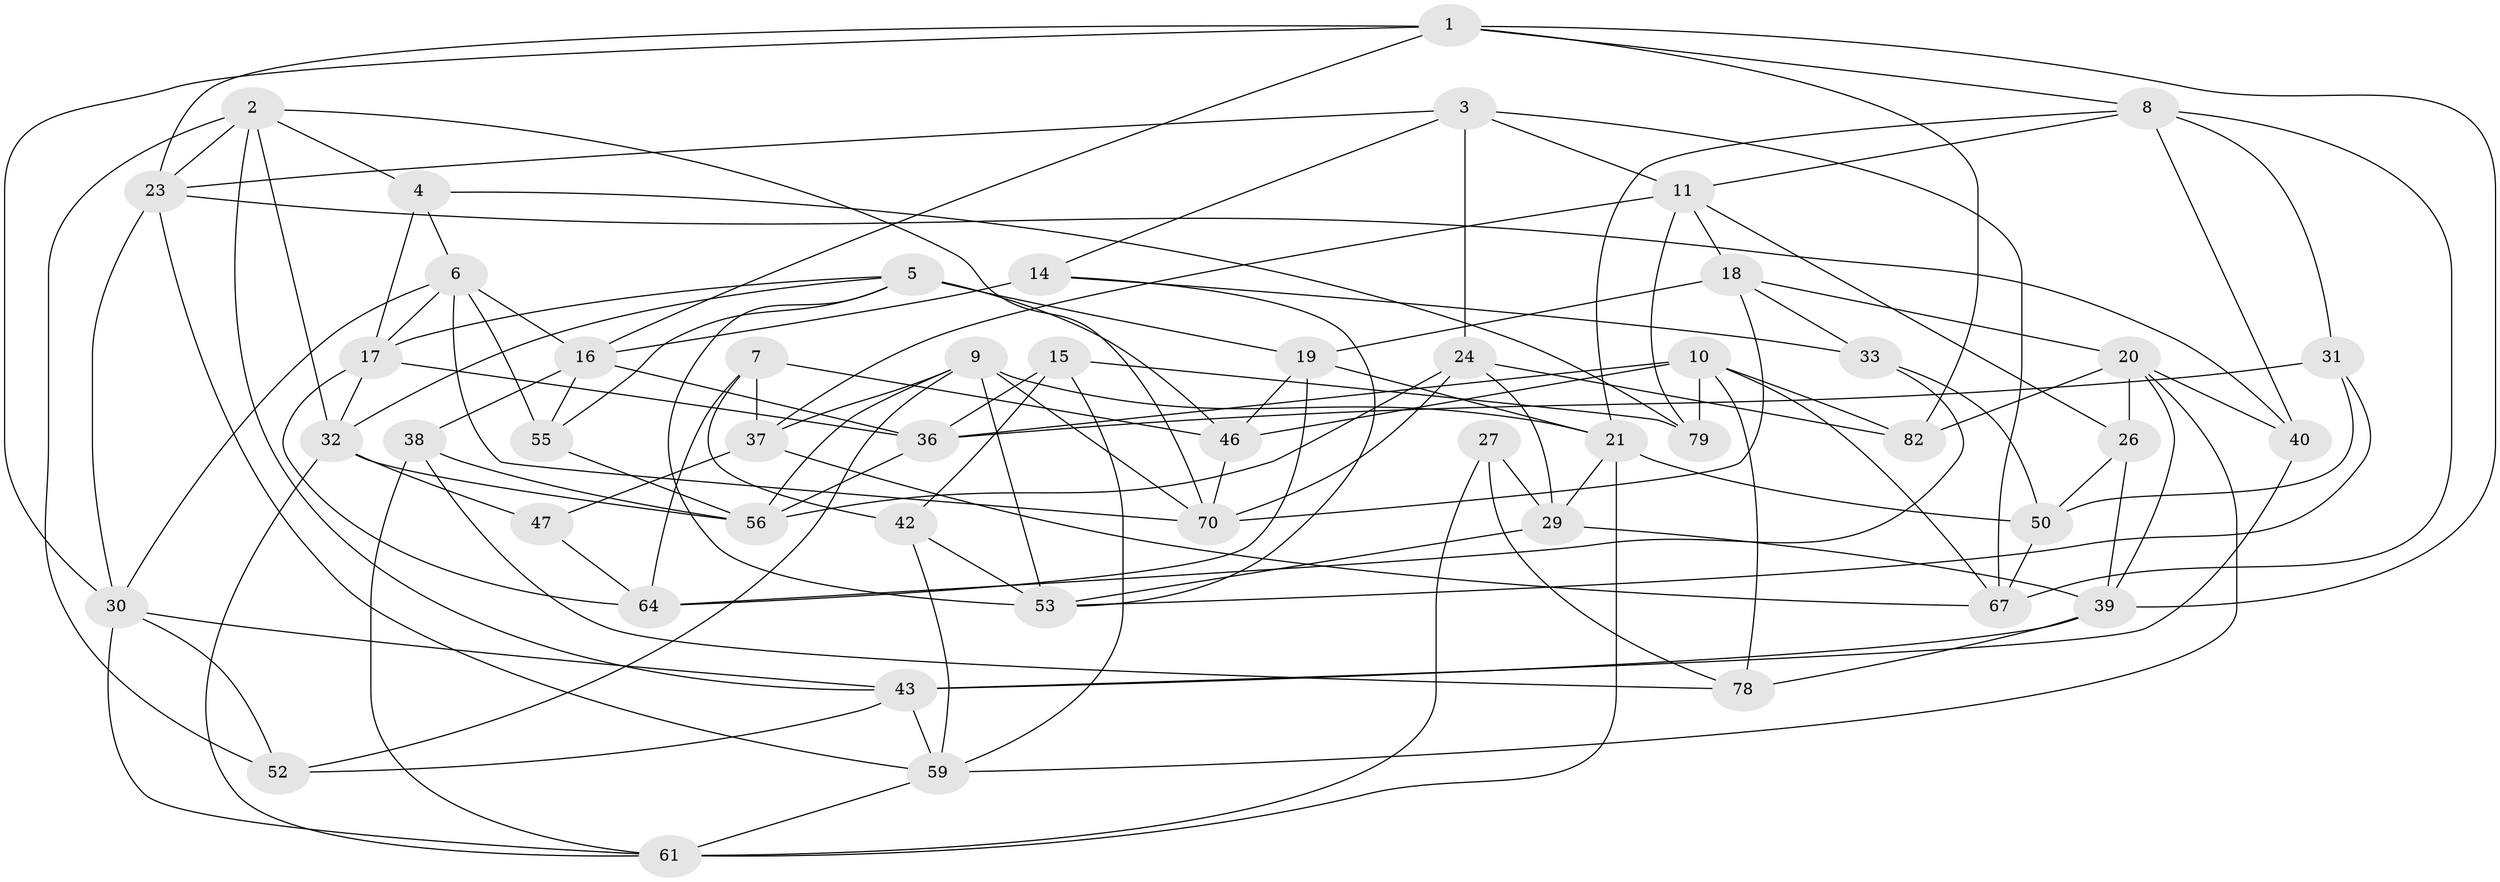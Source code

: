 // Generated by graph-tools (version 1.1) at 2025/52/02/27/25 19:52:31]
// undirected, 50 vertices, 127 edges
graph export_dot {
graph [start="1"]
  node [color=gray90,style=filled];
  1 [super="+44"];
  2 [super="+58"];
  3 [super="+35"];
  4;
  5 [super="+83"];
  6 [super="+12"];
  7 [super="+41"];
  8 [super="+71"];
  9 [super="+60"];
  10 [super="+13"];
  11 [super="+81"];
  14;
  15;
  16 [super="+25"];
  17 [super="+62"];
  18 [super="+63"];
  19 [super="+28"];
  20 [super="+22"];
  21 [super="+65"];
  23 [super="+54"];
  24 [super="+49"];
  26;
  27;
  29 [super="+57"];
  30 [super="+34"];
  31;
  32 [super="+45"];
  33;
  36 [super="+66"];
  37 [super="+76"];
  38;
  39 [super="+48"];
  40;
  42;
  43 [super="+51"];
  46 [super="+77"];
  47;
  50 [super="+68"];
  52;
  53 [super="+69"];
  55;
  56 [super="+73"];
  59 [super="+80"];
  61 [super="+84"];
  64 [super="+72"];
  67 [super="+75"];
  70 [super="+74"];
  78;
  79;
  82;
  1 -- 39;
  1 -- 8;
  1 -- 16;
  1 -- 82;
  1 -- 23;
  1 -- 30;
  2 -- 52;
  2 -- 43;
  2 -- 4;
  2 -- 70;
  2 -- 23;
  2 -- 32;
  3 -- 24 [weight=2];
  3 -- 23;
  3 -- 11;
  3 -- 67;
  3 -- 14;
  4 -- 79;
  4 -- 6;
  4 -- 17;
  5 -- 46;
  5 -- 17;
  5 -- 19;
  5 -- 53;
  5 -- 55;
  5 -- 32;
  6 -- 16;
  6 -- 70;
  6 -- 55;
  6 -- 17;
  6 -- 30;
  7 -- 64 [weight=2];
  7 -- 46 [weight=2];
  7 -- 42;
  7 -- 37;
  8 -- 31;
  8 -- 40;
  8 -- 11;
  8 -- 67;
  8 -- 21;
  9 -- 52;
  9 -- 56;
  9 -- 53;
  9 -- 70;
  9 -- 37;
  9 -- 21;
  10 -- 46;
  10 -- 36;
  10 -- 79;
  10 -- 67;
  10 -- 82;
  10 -- 78;
  11 -- 79;
  11 -- 26;
  11 -- 18;
  11 -- 37;
  14 -- 33;
  14 -- 53;
  14 -- 16;
  15 -- 42;
  15 -- 79;
  15 -- 59;
  15 -- 36;
  16 -- 36;
  16 -- 38;
  16 -- 55;
  17 -- 32;
  17 -- 64;
  17 -- 36;
  18 -- 33;
  18 -- 19 [weight=2];
  18 -- 20;
  18 -- 70;
  19 -- 21;
  19 -- 46;
  19 -- 64;
  20 -- 59;
  20 -- 39;
  20 -- 40;
  20 -- 26;
  20 -- 82;
  21 -- 61;
  21 -- 29;
  21 -- 50;
  23 -- 30;
  23 -- 40;
  23 -- 59;
  24 -- 56;
  24 -- 82;
  24 -- 29;
  24 -- 70;
  26 -- 39;
  26 -- 50;
  27 -- 78;
  27 -- 29 [weight=2];
  27 -- 61;
  29 -- 53;
  29 -- 39;
  30 -- 52;
  30 -- 43;
  30 -- 61;
  31 -- 36;
  31 -- 53;
  31 -- 50;
  32 -- 47;
  32 -- 56;
  32 -- 61;
  33 -- 50;
  33 -- 64;
  36 -- 56;
  37 -- 67;
  37 -- 47 [weight=2];
  38 -- 61;
  38 -- 56;
  38 -- 78;
  39 -- 43;
  39 -- 78;
  40 -- 43;
  42 -- 53;
  42 -- 59;
  43 -- 59;
  43 -- 52;
  46 -- 70;
  47 -- 64;
  50 -- 67 [weight=2];
  55 -- 56;
  59 -- 61;
}
